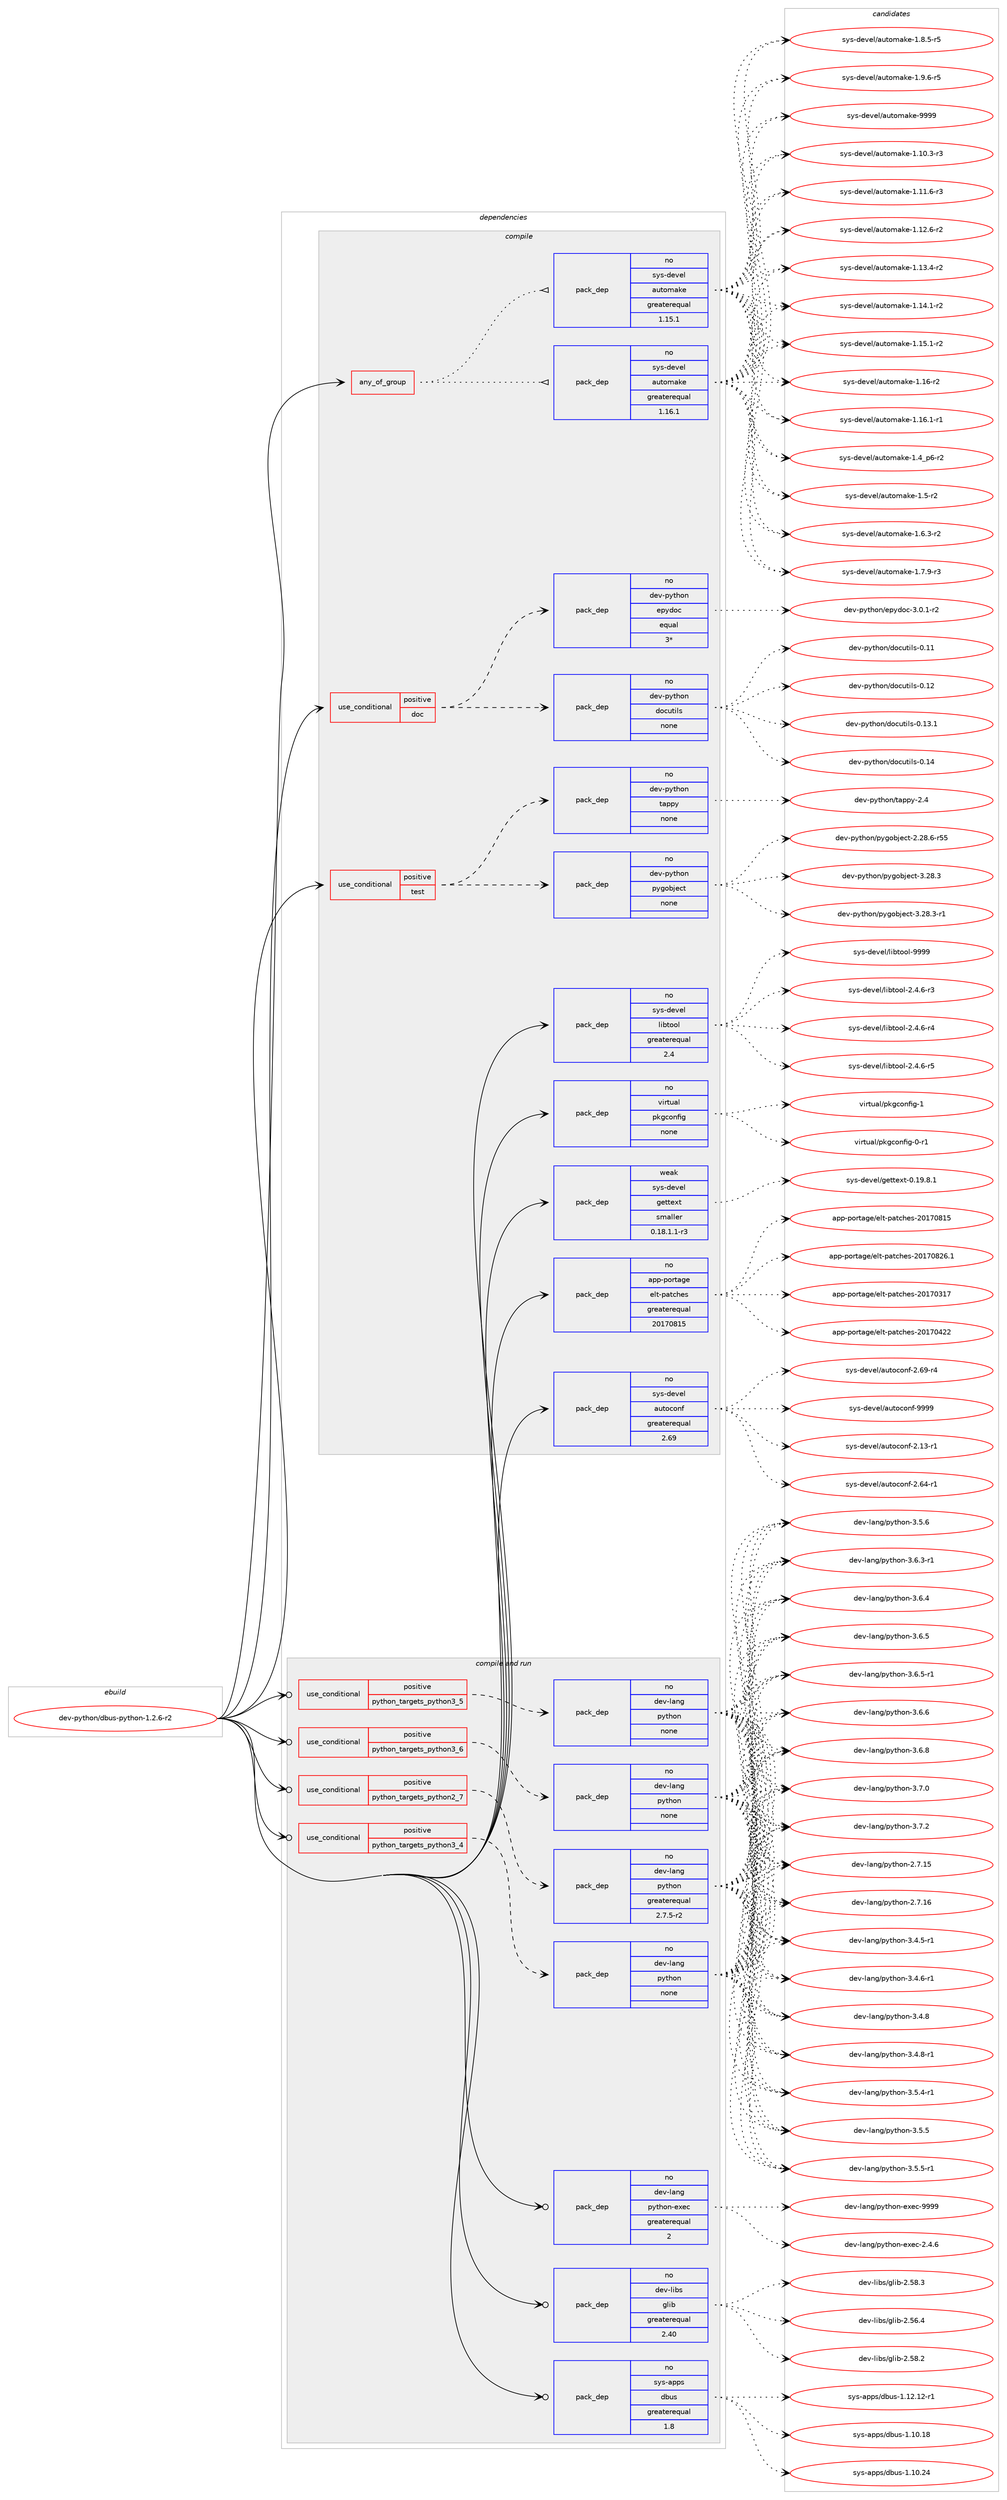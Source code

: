 digraph prolog {

# *************
# Graph options
# *************

newrank=true;
concentrate=true;
compound=true;
graph [rankdir=LR,fontname=Helvetica,fontsize=10,ranksep=1.5];#, ranksep=2.5, nodesep=0.2];
edge  [arrowhead=vee];
node  [fontname=Helvetica,fontsize=10];

# **********
# The ebuild
# **********

subgraph cluster_leftcol {
color=gray;
rank=same;
label=<<i>ebuild</i>>;
id [label="dev-python/dbus-python-1.2.6-r2", color=red, width=4, href="../dev-python/dbus-python-1.2.6-r2.svg"];
}

# ****************
# The dependencies
# ****************

subgraph cluster_midcol {
color=gray;
label=<<i>dependencies</i>>;
subgraph cluster_compile {
fillcolor="#eeeeee";
style=filled;
label=<<i>compile</i>>;
subgraph any22678 {
dependency1405393 [label=<<TABLE BORDER="0" CELLBORDER="1" CELLSPACING="0" CELLPADDING="4"><TR><TD CELLPADDING="10">any_of_group</TD></TR></TABLE>>, shape=none, color=red];subgraph pack1009044 {
dependency1405394 [label=<<TABLE BORDER="0" CELLBORDER="1" CELLSPACING="0" CELLPADDING="4" WIDTH="220"><TR><TD ROWSPAN="6" CELLPADDING="30">pack_dep</TD></TR><TR><TD WIDTH="110">no</TD></TR><TR><TD>sys-devel</TD></TR><TR><TD>automake</TD></TR><TR><TD>greaterequal</TD></TR><TR><TD>1.16.1</TD></TR></TABLE>>, shape=none, color=blue];
}
dependency1405393:e -> dependency1405394:w [weight=20,style="dotted",arrowhead="oinv"];
subgraph pack1009045 {
dependency1405395 [label=<<TABLE BORDER="0" CELLBORDER="1" CELLSPACING="0" CELLPADDING="4" WIDTH="220"><TR><TD ROWSPAN="6" CELLPADDING="30">pack_dep</TD></TR><TR><TD WIDTH="110">no</TD></TR><TR><TD>sys-devel</TD></TR><TR><TD>automake</TD></TR><TR><TD>greaterequal</TD></TR><TR><TD>1.15.1</TD></TR></TABLE>>, shape=none, color=blue];
}
dependency1405393:e -> dependency1405395:w [weight=20,style="dotted",arrowhead="oinv"];
}
id:e -> dependency1405393:w [weight=20,style="solid",arrowhead="vee"];
subgraph cond373101 {
dependency1405396 [label=<<TABLE BORDER="0" CELLBORDER="1" CELLSPACING="0" CELLPADDING="4"><TR><TD ROWSPAN="3" CELLPADDING="10">use_conditional</TD></TR><TR><TD>positive</TD></TR><TR><TD>doc</TD></TR></TABLE>>, shape=none, color=red];
subgraph pack1009046 {
dependency1405397 [label=<<TABLE BORDER="0" CELLBORDER="1" CELLSPACING="0" CELLPADDING="4" WIDTH="220"><TR><TD ROWSPAN="6" CELLPADDING="30">pack_dep</TD></TR><TR><TD WIDTH="110">no</TD></TR><TR><TD>dev-python</TD></TR><TR><TD>docutils</TD></TR><TR><TD>none</TD></TR><TR><TD></TD></TR></TABLE>>, shape=none, color=blue];
}
dependency1405396:e -> dependency1405397:w [weight=20,style="dashed",arrowhead="vee"];
subgraph pack1009047 {
dependency1405398 [label=<<TABLE BORDER="0" CELLBORDER="1" CELLSPACING="0" CELLPADDING="4" WIDTH="220"><TR><TD ROWSPAN="6" CELLPADDING="30">pack_dep</TD></TR><TR><TD WIDTH="110">no</TD></TR><TR><TD>dev-python</TD></TR><TR><TD>epydoc</TD></TR><TR><TD>equal</TD></TR><TR><TD>3*</TD></TR></TABLE>>, shape=none, color=blue];
}
dependency1405396:e -> dependency1405398:w [weight=20,style="dashed",arrowhead="vee"];
}
id:e -> dependency1405396:w [weight=20,style="solid",arrowhead="vee"];
subgraph cond373102 {
dependency1405399 [label=<<TABLE BORDER="0" CELLBORDER="1" CELLSPACING="0" CELLPADDING="4"><TR><TD ROWSPAN="3" CELLPADDING="10">use_conditional</TD></TR><TR><TD>positive</TD></TR><TR><TD>test</TD></TR></TABLE>>, shape=none, color=red];
subgraph pack1009048 {
dependency1405400 [label=<<TABLE BORDER="0" CELLBORDER="1" CELLSPACING="0" CELLPADDING="4" WIDTH="220"><TR><TD ROWSPAN="6" CELLPADDING="30">pack_dep</TD></TR><TR><TD WIDTH="110">no</TD></TR><TR><TD>dev-python</TD></TR><TR><TD>pygobject</TD></TR><TR><TD>none</TD></TR><TR><TD></TD></TR></TABLE>>, shape=none, color=blue];
}
dependency1405399:e -> dependency1405400:w [weight=20,style="dashed",arrowhead="vee"];
subgraph pack1009049 {
dependency1405401 [label=<<TABLE BORDER="0" CELLBORDER="1" CELLSPACING="0" CELLPADDING="4" WIDTH="220"><TR><TD ROWSPAN="6" CELLPADDING="30">pack_dep</TD></TR><TR><TD WIDTH="110">no</TD></TR><TR><TD>dev-python</TD></TR><TR><TD>tappy</TD></TR><TR><TD>none</TD></TR><TR><TD></TD></TR></TABLE>>, shape=none, color=blue];
}
dependency1405399:e -> dependency1405401:w [weight=20,style="dashed",arrowhead="vee"];
}
id:e -> dependency1405399:w [weight=20,style="solid",arrowhead="vee"];
subgraph pack1009050 {
dependency1405402 [label=<<TABLE BORDER="0" CELLBORDER="1" CELLSPACING="0" CELLPADDING="4" WIDTH="220"><TR><TD ROWSPAN="6" CELLPADDING="30">pack_dep</TD></TR><TR><TD WIDTH="110">no</TD></TR><TR><TD>app-portage</TD></TR><TR><TD>elt-patches</TD></TR><TR><TD>greaterequal</TD></TR><TR><TD>20170815</TD></TR></TABLE>>, shape=none, color=blue];
}
id:e -> dependency1405402:w [weight=20,style="solid",arrowhead="vee"];
subgraph pack1009051 {
dependency1405403 [label=<<TABLE BORDER="0" CELLBORDER="1" CELLSPACING="0" CELLPADDING="4" WIDTH="220"><TR><TD ROWSPAN="6" CELLPADDING="30">pack_dep</TD></TR><TR><TD WIDTH="110">no</TD></TR><TR><TD>sys-devel</TD></TR><TR><TD>autoconf</TD></TR><TR><TD>greaterequal</TD></TR><TR><TD>2.69</TD></TR></TABLE>>, shape=none, color=blue];
}
id:e -> dependency1405403:w [weight=20,style="solid",arrowhead="vee"];
subgraph pack1009052 {
dependency1405404 [label=<<TABLE BORDER="0" CELLBORDER="1" CELLSPACING="0" CELLPADDING="4" WIDTH="220"><TR><TD ROWSPAN="6" CELLPADDING="30">pack_dep</TD></TR><TR><TD WIDTH="110">no</TD></TR><TR><TD>sys-devel</TD></TR><TR><TD>libtool</TD></TR><TR><TD>greaterequal</TD></TR><TR><TD>2.4</TD></TR></TABLE>>, shape=none, color=blue];
}
id:e -> dependency1405404:w [weight=20,style="solid",arrowhead="vee"];
subgraph pack1009053 {
dependency1405405 [label=<<TABLE BORDER="0" CELLBORDER="1" CELLSPACING="0" CELLPADDING="4" WIDTH="220"><TR><TD ROWSPAN="6" CELLPADDING="30">pack_dep</TD></TR><TR><TD WIDTH="110">no</TD></TR><TR><TD>virtual</TD></TR><TR><TD>pkgconfig</TD></TR><TR><TD>none</TD></TR><TR><TD></TD></TR></TABLE>>, shape=none, color=blue];
}
id:e -> dependency1405405:w [weight=20,style="solid",arrowhead="vee"];
subgraph pack1009054 {
dependency1405406 [label=<<TABLE BORDER="0" CELLBORDER="1" CELLSPACING="0" CELLPADDING="4" WIDTH="220"><TR><TD ROWSPAN="6" CELLPADDING="30">pack_dep</TD></TR><TR><TD WIDTH="110">weak</TD></TR><TR><TD>sys-devel</TD></TR><TR><TD>gettext</TD></TR><TR><TD>smaller</TD></TR><TR><TD>0.18.1.1-r3</TD></TR></TABLE>>, shape=none, color=blue];
}
id:e -> dependency1405406:w [weight=20,style="solid",arrowhead="vee"];
}
subgraph cluster_compileandrun {
fillcolor="#eeeeee";
style=filled;
label=<<i>compile and run</i>>;
subgraph cond373103 {
dependency1405407 [label=<<TABLE BORDER="0" CELLBORDER="1" CELLSPACING="0" CELLPADDING="4"><TR><TD ROWSPAN="3" CELLPADDING="10">use_conditional</TD></TR><TR><TD>positive</TD></TR><TR><TD>python_targets_python2_7</TD></TR></TABLE>>, shape=none, color=red];
subgraph pack1009055 {
dependency1405408 [label=<<TABLE BORDER="0" CELLBORDER="1" CELLSPACING="0" CELLPADDING="4" WIDTH="220"><TR><TD ROWSPAN="6" CELLPADDING="30">pack_dep</TD></TR><TR><TD WIDTH="110">no</TD></TR><TR><TD>dev-lang</TD></TR><TR><TD>python</TD></TR><TR><TD>greaterequal</TD></TR><TR><TD>2.7.5-r2</TD></TR></TABLE>>, shape=none, color=blue];
}
dependency1405407:e -> dependency1405408:w [weight=20,style="dashed",arrowhead="vee"];
}
id:e -> dependency1405407:w [weight=20,style="solid",arrowhead="odotvee"];
subgraph cond373104 {
dependency1405409 [label=<<TABLE BORDER="0" CELLBORDER="1" CELLSPACING="0" CELLPADDING="4"><TR><TD ROWSPAN="3" CELLPADDING="10">use_conditional</TD></TR><TR><TD>positive</TD></TR><TR><TD>python_targets_python3_4</TD></TR></TABLE>>, shape=none, color=red];
subgraph pack1009056 {
dependency1405410 [label=<<TABLE BORDER="0" CELLBORDER="1" CELLSPACING="0" CELLPADDING="4" WIDTH="220"><TR><TD ROWSPAN="6" CELLPADDING="30">pack_dep</TD></TR><TR><TD WIDTH="110">no</TD></TR><TR><TD>dev-lang</TD></TR><TR><TD>python</TD></TR><TR><TD>none</TD></TR><TR><TD></TD></TR></TABLE>>, shape=none, color=blue];
}
dependency1405409:e -> dependency1405410:w [weight=20,style="dashed",arrowhead="vee"];
}
id:e -> dependency1405409:w [weight=20,style="solid",arrowhead="odotvee"];
subgraph cond373105 {
dependency1405411 [label=<<TABLE BORDER="0" CELLBORDER="1" CELLSPACING="0" CELLPADDING="4"><TR><TD ROWSPAN="3" CELLPADDING="10">use_conditional</TD></TR><TR><TD>positive</TD></TR><TR><TD>python_targets_python3_5</TD></TR></TABLE>>, shape=none, color=red];
subgraph pack1009057 {
dependency1405412 [label=<<TABLE BORDER="0" CELLBORDER="1" CELLSPACING="0" CELLPADDING="4" WIDTH="220"><TR><TD ROWSPAN="6" CELLPADDING="30">pack_dep</TD></TR><TR><TD WIDTH="110">no</TD></TR><TR><TD>dev-lang</TD></TR><TR><TD>python</TD></TR><TR><TD>none</TD></TR><TR><TD></TD></TR></TABLE>>, shape=none, color=blue];
}
dependency1405411:e -> dependency1405412:w [weight=20,style="dashed",arrowhead="vee"];
}
id:e -> dependency1405411:w [weight=20,style="solid",arrowhead="odotvee"];
subgraph cond373106 {
dependency1405413 [label=<<TABLE BORDER="0" CELLBORDER="1" CELLSPACING="0" CELLPADDING="4"><TR><TD ROWSPAN="3" CELLPADDING="10">use_conditional</TD></TR><TR><TD>positive</TD></TR><TR><TD>python_targets_python3_6</TD></TR></TABLE>>, shape=none, color=red];
subgraph pack1009058 {
dependency1405414 [label=<<TABLE BORDER="0" CELLBORDER="1" CELLSPACING="0" CELLPADDING="4" WIDTH="220"><TR><TD ROWSPAN="6" CELLPADDING="30">pack_dep</TD></TR><TR><TD WIDTH="110">no</TD></TR><TR><TD>dev-lang</TD></TR><TR><TD>python</TD></TR><TR><TD>none</TD></TR><TR><TD></TD></TR></TABLE>>, shape=none, color=blue];
}
dependency1405413:e -> dependency1405414:w [weight=20,style="dashed",arrowhead="vee"];
}
id:e -> dependency1405413:w [weight=20,style="solid",arrowhead="odotvee"];
subgraph pack1009059 {
dependency1405415 [label=<<TABLE BORDER="0" CELLBORDER="1" CELLSPACING="0" CELLPADDING="4" WIDTH="220"><TR><TD ROWSPAN="6" CELLPADDING="30">pack_dep</TD></TR><TR><TD WIDTH="110">no</TD></TR><TR><TD>dev-lang</TD></TR><TR><TD>python-exec</TD></TR><TR><TD>greaterequal</TD></TR><TR><TD>2</TD></TR></TABLE>>, shape=none, color=blue];
}
id:e -> dependency1405415:w [weight=20,style="solid",arrowhead="odotvee"];
subgraph pack1009060 {
dependency1405416 [label=<<TABLE BORDER="0" CELLBORDER="1" CELLSPACING="0" CELLPADDING="4" WIDTH="220"><TR><TD ROWSPAN="6" CELLPADDING="30">pack_dep</TD></TR><TR><TD WIDTH="110">no</TD></TR><TR><TD>dev-libs</TD></TR><TR><TD>glib</TD></TR><TR><TD>greaterequal</TD></TR><TR><TD>2.40</TD></TR></TABLE>>, shape=none, color=blue];
}
id:e -> dependency1405416:w [weight=20,style="solid",arrowhead="odotvee"];
subgraph pack1009061 {
dependency1405417 [label=<<TABLE BORDER="0" CELLBORDER="1" CELLSPACING="0" CELLPADDING="4" WIDTH="220"><TR><TD ROWSPAN="6" CELLPADDING="30">pack_dep</TD></TR><TR><TD WIDTH="110">no</TD></TR><TR><TD>sys-apps</TD></TR><TR><TD>dbus</TD></TR><TR><TD>greaterequal</TD></TR><TR><TD>1.8</TD></TR></TABLE>>, shape=none, color=blue];
}
id:e -> dependency1405417:w [weight=20,style="solid",arrowhead="odotvee"];
}
subgraph cluster_run {
fillcolor="#eeeeee";
style=filled;
label=<<i>run</i>>;
}
}

# **************
# The candidates
# **************

subgraph cluster_choices {
rank=same;
color=gray;
label=<<i>candidates</i>>;

subgraph choice1009044 {
color=black;
nodesep=1;
choice11512111545100101118101108479711711611110997107101454946494846514511451 [label="sys-devel/automake-1.10.3-r3", color=red, width=4,href="../sys-devel/automake-1.10.3-r3.svg"];
choice11512111545100101118101108479711711611110997107101454946494946544511451 [label="sys-devel/automake-1.11.6-r3", color=red, width=4,href="../sys-devel/automake-1.11.6-r3.svg"];
choice11512111545100101118101108479711711611110997107101454946495046544511450 [label="sys-devel/automake-1.12.6-r2", color=red, width=4,href="../sys-devel/automake-1.12.6-r2.svg"];
choice11512111545100101118101108479711711611110997107101454946495146524511450 [label="sys-devel/automake-1.13.4-r2", color=red, width=4,href="../sys-devel/automake-1.13.4-r2.svg"];
choice11512111545100101118101108479711711611110997107101454946495246494511450 [label="sys-devel/automake-1.14.1-r2", color=red, width=4,href="../sys-devel/automake-1.14.1-r2.svg"];
choice11512111545100101118101108479711711611110997107101454946495346494511450 [label="sys-devel/automake-1.15.1-r2", color=red, width=4,href="../sys-devel/automake-1.15.1-r2.svg"];
choice1151211154510010111810110847971171161111099710710145494649544511450 [label="sys-devel/automake-1.16-r2", color=red, width=4,href="../sys-devel/automake-1.16-r2.svg"];
choice11512111545100101118101108479711711611110997107101454946495446494511449 [label="sys-devel/automake-1.16.1-r1", color=red, width=4,href="../sys-devel/automake-1.16.1-r1.svg"];
choice115121115451001011181011084797117116111109971071014549465295112544511450 [label="sys-devel/automake-1.4_p6-r2", color=red, width=4,href="../sys-devel/automake-1.4_p6-r2.svg"];
choice11512111545100101118101108479711711611110997107101454946534511450 [label="sys-devel/automake-1.5-r2", color=red, width=4,href="../sys-devel/automake-1.5-r2.svg"];
choice115121115451001011181011084797117116111109971071014549465446514511450 [label="sys-devel/automake-1.6.3-r2", color=red, width=4,href="../sys-devel/automake-1.6.3-r2.svg"];
choice115121115451001011181011084797117116111109971071014549465546574511451 [label="sys-devel/automake-1.7.9-r3", color=red, width=4,href="../sys-devel/automake-1.7.9-r3.svg"];
choice115121115451001011181011084797117116111109971071014549465646534511453 [label="sys-devel/automake-1.8.5-r5", color=red, width=4,href="../sys-devel/automake-1.8.5-r5.svg"];
choice115121115451001011181011084797117116111109971071014549465746544511453 [label="sys-devel/automake-1.9.6-r5", color=red, width=4,href="../sys-devel/automake-1.9.6-r5.svg"];
choice115121115451001011181011084797117116111109971071014557575757 [label="sys-devel/automake-9999", color=red, width=4,href="../sys-devel/automake-9999.svg"];
dependency1405394:e -> choice11512111545100101118101108479711711611110997107101454946494846514511451:w [style=dotted,weight="100"];
dependency1405394:e -> choice11512111545100101118101108479711711611110997107101454946494946544511451:w [style=dotted,weight="100"];
dependency1405394:e -> choice11512111545100101118101108479711711611110997107101454946495046544511450:w [style=dotted,weight="100"];
dependency1405394:e -> choice11512111545100101118101108479711711611110997107101454946495146524511450:w [style=dotted,weight="100"];
dependency1405394:e -> choice11512111545100101118101108479711711611110997107101454946495246494511450:w [style=dotted,weight="100"];
dependency1405394:e -> choice11512111545100101118101108479711711611110997107101454946495346494511450:w [style=dotted,weight="100"];
dependency1405394:e -> choice1151211154510010111810110847971171161111099710710145494649544511450:w [style=dotted,weight="100"];
dependency1405394:e -> choice11512111545100101118101108479711711611110997107101454946495446494511449:w [style=dotted,weight="100"];
dependency1405394:e -> choice115121115451001011181011084797117116111109971071014549465295112544511450:w [style=dotted,weight="100"];
dependency1405394:e -> choice11512111545100101118101108479711711611110997107101454946534511450:w [style=dotted,weight="100"];
dependency1405394:e -> choice115121115451001011181011084797117116111109971071014549465446514511450:w [style=dotted,weight="100"];
dependency1405394:e -> choice115121115451001011181011084797117116111109971071014549465546574511451:w [style=dotted,weight="100"];
dependency1405394:e -> choice115121115451001011181011084797117116111109971071014549465646534511453:w [style=dotted,weight="100"];
dependency1405394:e -> choice115121115451001011181011084797117116111109971071014549465746544511453:w [style=dotted,weight="100"];
dependency1405394:e -> choice115121115451001011181011084797117116111109971071014557575757:w [style=dotted,weight="100"];
}
subgraph choice1009045 {
color=black;
nodesep=1;
choice11512111545100101118101108479711711611110997107101454946494846514511451 [label="sys-devel/automake-1.10.3-r3", color=red, width=4,href="../sys-devel/automake-1.10.3-r3.svg"];
choice11512111545100101118101108479711711611110997107101454946494946544511451 [label="sys-devel/automake-1.11.6-r3", color=red, width=4,href="../sys-devel/automake-1.11.6-r3.svg"];
choice11512111545100101118101108479711711611110997107101454946495046544511450 [label="sys-devel/automake-1.12.6-r2", color=red, width=4,href="../sys-devel/automake-1.12.6-r2.svg"];
choice11512111545100101118101108479711711611110997107101454946495146524511450 [label="sys-devel/automake-1.13.4-r2", color=red, width=4,href="../sys-devel/automake-1.13.4-r2.svg"];
choice11512111545100101118101108479711711611110997107101454946495246494511450 [label="sys-devel/automake-1.14.1-r2", color=red, width=4,href="../sys-devel/automake-1.14.1-r2.svg"];
choice11512111545100101118101108479711711611110997107101454946495346494511450 [label="sys-devel/automake-1.15.1-r2", color=red, width=4,href="../sys-devel/automake-1.15.1-r2.svg"];
choice1151211154510010111810110847971171161111099710710145494649544511450 [label="sys-devel/automake-1.16-r2", color=red, width=4,href="../sys-devel/automake-1.16-r2.svg"];
choice11512111545100101118101108479711711611110997107101454946495446494511449 [label="sys-devel/automake-1.16.1-r1", color=red, width=4,href="../sys-devel/automake-1.16.1-r1.svg"];
choice115121115451001011181011084797117116111109971071014549465295112544511450 [label="sys-devel/automake-1.4_p6-r2", color=red, width=4,href="../sys-devel/automake-1.4_p6-r2.svg"];
choice11512111545100101118101108479711711611110997107101454946534511450 [label="sys-devel/automake-1.5-r2", color=red, width=4,href="../sys-devel/automake-1.5-r2.svg"];
choice115121115451001011181011084797117116111109971071014549465446514511450 [label="sys-devel/automake-1.6.3-r2", color=red, width=4,href="../sys-devel/automake-1.6.3-r2.svg"];
choice115121115451001011181011084797117116111109971071014549465546574511451 [label="sys-devel/automake-1.7.9-r3", color=red, width=4,href="../sys-devel/automake-1.7.9-r3.svg"];
choice115121115451001011181011084797117116111109971071014549465646534511453 [label="sys-devel/automake-1.8.5-r5", color=red, width=4,href="../sys-devel/automake-1.8.5-r5.svg"];
choice115121115451001011181011084797117116111109971071014549465746544511453 [label="sys-devel/automake-1.9.6-r5", color=red, width=4,href="../sys-devel/automake-1.9.6-r5.svg"];
choice115121115451001011181011084797117116111109971071014557575757 [label="sys-devel/automake-9999", color=red, width=4,href="../sys-devel/automake-9999.svg"];
dependency1405395:e -> choice11512111545100101118101108479711711611110997107101454946494846514511451:w [style=dotted,weight="100"];
dependency1405395:e -> choice11512111545100101118101108479711711611110997107101454946494946544511451:w [style=dotted,weight="100"];
dependency1405395:e -> choice11512111545100101118101108479711711611110997107101454946495046544511450:w [style=dotted,weight="100"];
dependency1405395:e -> choice11512111545100101118101108479711711611110997107101454946495146524511450:w [style=dotted,weight="100"];
dependency1405395:e -> choice11512111545100101118101108479711711611110997107101454946495246494511450:w [style=dotted,weight="100"];
dependency1405395:e -> choice11512111545100101118101108479711711611110997107101454946495346494511450:w [style=dotted,weight="100"];
dependency1405395:e -> choice1151211154510010111810110847971171161111099710710145494649544511450:w [style=dotted,weight="100"];
dependency1405395:e -> choice11512111545100101118101108479711711611110997107101454946495446494511449:w [style=dotted,weight="100"];
dependency1405395:e -> choice115121115451001011181011084797117116111109971071014549465295112544511450:w [style=dotted,weight="100"];
dependency1405395:e -> choice11512111545100101118101108479711711611110997107101454946534511450:w [style=dotted,weight="100"];
dependency1405395:e -> choice115121115451001011181011084797117116111109971071014549465446514511450:w [style=dotted,weight="100"];
dependency1405395:e -> choice115121115451001011181011084797117116111109971071014549465546574511451:w [style=dotted,weight="100"];
dependency1405395:e -> choice115121115451001011181011084797117116111109971071014549465646534511453:w [style=dotted,weight="100"];
dependency1405395:e -> choice115121115451001011181011084797117116111109971071014549465746544511453:w [style=dotted,weight="100"];
dependency1405395:e -> choice115121115451001011181011084797117116111109971071014557575757:w [style=dotted,weight="100"];
}
subgraph choice1009046 {
color=black;
nodesep=1;
choice1001011184511212111610411111047100111991171161051081154548464949 [label="dev-python/docutils-0.11", color=red, width=4,href="../dev-python/docutils-0.11.svg"];
choice1001011184511212111610411111047100111991171161051081154548464950 [label="dev-python/docutils-0.12", color=red, width=4,href="../dev-python/docutils-0.12.svg"];
choice10010111845112121116104111110471001119911711610510811545484649514649 [label="dev-python/docutils-0.13.1", color=red, width=4,href="../dev-python/docutils-0.13.1.svg"];
choice1001011184511212111610411111047100111991171161051081154548464952 [label="dev-python/docutils-0.14", color=red, width=4,href="../dev-python/docutils-0.14.svg"];
dependency1405397:e -> choice1001011184511212111610411111047100111991171161051081154548464949:w [style=dotted,weight="100"];
dependency1405397:e -> choice1001011184511212111610411111047100111991171161051081154548464950:w [style=dotted,weight="100"];
dependency1405397:e -> choice10010111845112121116104111110471001119911711610510811545484649514649:w [style=dotted,weight="100"];
dependency1405397:e -> choice1001011184511212111610411111047100111991171161051081154548464952:w [style=dotted,weight="100"];
}
subgraph choice1009047 {
color=black;
nodesep=1;
choice1001011184511212111610411111047101112121100111994551464846494511450 [label="dev-python/epydoc-3.0.1-r2", color=red, width=4,href="../dev-python/epydoc-3.0.1-r2.svg"];
dependency1405398:e -> choice1001011184511212111610411111047101112121100111994551464846494511450:w [style=dotted,weight="100"];
}
subgraph choice1009048 {
color=black;
nodesep=1;
choice1001011184511212111610411111047112121103111981061019911645504650564654451145353 [label="dev-python/pygobject-2.28.6-r55", color=red, width=4,href="../dev-python/pygobject-2.28.6-r55.svg"];
choice1001011184511212111610411111047112121103111981061019911645514650564651 [label="dev-python/pygobject-3.28.3", color=red, width=4,href="../dev-python/pygobject-3.28.3.svg"];
choice10010111845112121116104111110471121211031119810610199116455146505646514511449 [label="dev-python/pygobject-3.28.3-r1", color=red, width=4,href="../dev-python/pygobject-3.28.3-r1.svg"];
dependency1405400:e -> choice1001011184511212111610411111047112121103111981061019911645504650564654451145353:w [style=dotted,weight="100"];
dependency1405400:e -> choice1001011184511212111610411111047112121103111981061019911645514650564651:w [style=dotted,weight="100"];
dependency1405400:e -> choice10010111845112121116104111110471121211031119810610199116455146505646514511449:w [style=dotted,weight="100"];
}
subgraph choice1009049 {
color=black;
nodesep=1;
choice10010111845112121116104111110471169711211212145504652 [label="dev-python/tappy-2.4", color=red, width=4,href="../dev-python/tappy-2.4.svg"];
dependency1405401:e -> choice10010111845112121116104111110471169711211212145504652:w [style=dotted,weight="100"];
}
subgraph choice1009050 {
color=black;
nodesep=1;
choice97112112451121111141169710310147101108116451129711699104101115455048495548514955 [label="app-portage/elt-patches-20170317", color=red, width=4,href="../app-portage/elt-patches-20170317.svg"];
choice97112112451121111141169710310147101108116451129711699104101115455048495548525050 [label="app-portage/elt-patches-20170422", color=red, width=4,href="../app-portage/elt-patches-20170422.svg"];
choice97112112451121111141169710310147101108116451129711699104101115455048495548564953 [label="app-portage/elt-patches-20170815", color=red, width=4,href="../app-portage/elt-patches-20170815.svg"];
choice971121124511211111411697103101471011081164511297116991041011154550484955485650544649 [label="app-portage/elt-patches-20170826.1", color=red, width=4,href="../app-portage/elt-patches-20170826.1.svg"];
dependency1405402:e -> choice97112112451121111141169710310147101108116451129711699104101115455048495548514955:w [style=dotted,weight="100"];
dependency1405402:e -> choice97112112451121111141169710310147101108116451129711699104101115455048495548525050:w [style=dotted,weight="100"];
dependency1405402:e -> choice97112112451121111141169710310147101108116451129711699104101115455048495548564953:w [style=dotted,weight="100"];
dependency1405402:e -> choice971121124511211111411697103101471011081164511297116991041011154550484955485650544649:w [style=dotted,weight="100"];
}
subgraph choice1009051 {
color=black;
nodesep=1;
choice1151211154510010111810110847971171161119911111010245504649514511449 [label="sys-devel/autoconf-2.13-r1", color=red, width=4,href="../sys-devel/autoconf-2.13-r1.svg"];
choice1151211154510010111810110847971171161119911111010245504654524511449 [label="sys-devel/autoconf-2.64-r1", color=red, width=4,href="../sys-devel/autoconf-2.64-r1.svg"];
choice1151211154510010111810110847971171161119911111010245504654574511452 [label="sys-devel/autoconf-2.69-r4", color=red, width=4,href="../sys-devel/autoconf-2.69-r4.svg"];
choice115121115451001011181011084797117116111991111101024557575757 [label="sys-devel/autoconf-9999", color=red, width=4,href="../sys-devel/autoconf-9999.svg"];
dependency1405403:e -> choice1151211154510010111810110847971171161119911111010245504649514511449:w [style=dotted,weight="100"];
dependency1405403:e -> choice1151211154510010111810110847971171161119911111010245504654524511449:w [style=dotted,weight="100"];
dependency1405403:e -> choice1151211154510010111810110847971171161119911111010245504654574511452:w [style=dotted,weight="100"];
dependency1405403:e -> choice115121115451001011181011084797117116111991111101024557575757:w [style=dotted,weight="100"];
}
subgraph choice1009052 {
color=black;
nodesep=1;
choice1151211154510010111810110847108105981161111111084550465246544511451 [label="sys-devel/libtool-2.4.6-r3", color=red, width=4,href="../sys-devel/libtool-2.4.6-r3.svg"];
choice1151211154510010111810110847108105981161111111084550465246544511452 [label="sys-devel/libtool-2.4.6-r4", color=red, width=4,href="../sys-devel/libtool-2.4.6-r4.svg"];
choice1151211154510010111810110847108105981161111111084550465246544511453 [label="sys-devel/libtool-2.4.6-r5", color=red, width=4,href="../sys-devel/libtool-2.4.6-r5.svg"];
choice1151211154510010111810110847108105981161111111084557575757 [label="sys-devel/libtool-9999", color=red, width=4,href="../sys-devel/libtool-9999.svg"];
dependency1405404:e -> choice1151211154510010111810110847108105981161111111084550465246544511451:w [style=dotted,weight="100"];
dependency1405404:e -> choice1151211154510010111810110847108105981161111111084550465246544511452:w [style=dotted,weight="100"];
dependency1405404:e -> choice1151211154510010111810110847108105981161111111084550465246544511453:w [style=dotted,weight="100"];
dependency1405404:e -> choice1151211154510010111810110847108105981161111111084557575757:w [style=dotted,weight="100"];
}
subgraph choice1009053 {
color=black;
nodesep=1;
choice11810511411611797108471121071039911111010210510345484511449 [label="virtual/pkgconfig-0-r1", color=red, width=4,href="../virtual/pkgconfig-0-r1.svg"];
choice1181051141161179710847112107103991111101021051034549 [label="virtual/pkgconfig-1", color=red, width=4,href="../virtual/pkgconfig-1.svg"];
dependency1405405:e -> choice11810511411611797108471121071039911111010210510345484511449:w [style=dotted,weight="100"];
dependency1405405:e -> choice1181051141161179710847112107103991111101021051034549:w [style=dotted,weight="100"];
}
subgraph choice1009054 {
color=black;
nodesep=1;
choice1151211154510010111810110847103101116116101120116454846495746564649 [label="sys-devel/gettext-0.19.8.1", color=red, width=4,href="../sys-devel/gettext-0.19.8.1.svg"];
dependency1405406:e -> choice1151211154510010111810110847103101116116101120116454846495746564649:w [style=dotted,weight="100"];
}
subgraph choice1009055 {
color=black;
nodesep=1;
choice10010111845108971101034711212111610411111045504655464953 [label="dev-lang/python-2.7.15", color=red, width=4,href="../dev-lang/python-2.7.15.svg"];
choice10010111845108971101034711212111610411111045504655464954 [label="dev-lang/python-2.7.16", color=red, width=4,href="../dev-lang/python-2.7.16.svg"];
choice1001011184510897110103471121211161041111104551465246534511449 [label="dev-lang/python-3.4.5-r1", color=red, width=4,href="../dev-lang/python-3.4.5-r1.svg"];
choice1001011184510897110103471121211161041111104551465246544511449 [label="dev-lang/python-3.4.6-r1", color=red, width=4,href="../dev-lang/python-3.4.6-r1.svg"];
choice100101118451089711010347112121116104111110455146524656 [label="dev-lang/python-3.4.8", color=red, width=4,href="../dev-lang/python-3.4.8.svg"];
choice1001011184510897110103471121211161041111104551465246564511449 [label="dev-lang/python-3.4.8-r1", color=red, width=4,href="../dev-lang/python-3.4.8-r1.svg"];
choice1001011184510897110103471121211161041111104551465346524511449 [label="dev-lang/python-3.5.4-r1", color=red, width=4,href="../dev-lang/python-3.5.4-r1.svg"];
choice100101118451089711010347112121116104111110455146534653 [label="dev-lang/python-3.5.5", color=red, width=4,href="../dev-lang/python-3.5.5.svg"];
choice1001011184510897110103471121211161041111104551465346534511449 [label="dev-lang/python-3.5.5-r1", color=red, width=4,href="../dev-lang/python-3.5.5-r1.svg"];
choice100101118451089711010347112121116104111110455146534654 [label="dev-lang/python-3.5.6", color=red, width=4,href="../dev-lang/python-3.5.6.svg"];
choice1001011184510897110103471121211161041111104551465446514511449 [label="dev-lang/python-3.6.3-r1", color=red, width=4,href="../dev-lang/python-3.6.3-r1.svg"];
choice100101118451089711010347112121116104111110455146544652 [label="dev-lang/python-3.6.4", color=red, width=4,href="../dev-lang/python-3.6.4.svg"];
choice100101118451089711010347112121116104111110455146544653 [label="dev-lang/python-3.6.5", color=red, width=4,href="../dev-lang/python-3.6.5.svg"];
choice1001011184510897110103471121211161041111104551465446534511449 [label="dev-lang/python-3.6.5-r1", color=red, width=4,href="../dev-lang/python-3.6.5-r1.svg"];
choice100101118451089711010347112121116104111110455146544654 [label="dev-lang/python-3.6.6", color=red, width=4,href="../dev-lang/python-3.6.6.svg"];
choice100101118451089711010347112121116104111110455146544656 [label="dev-lang/python-3.6.8", color=red, width=4,href="../dev-lang/python-3.6.8.svg"];
choice100101118451089711010347112121116104111110455146554648 [label="dev-lang/python-3.7.0", color=red, width=4,href="../dev-lang/python-3.7.0.svg"];
choice100101118451089711010347112121116104111110455146554650 [label="dev-lang/python-3.7.2", color=red, width=4,href="../dev-lang/python-3.7.2.svg"];
dependency1405408:e -> choice10010111845108971101034711212111610411111045504655464953:w [style=dotted,weight="100"];
dependency1405408:e -> choice10010111845108971101034711212111610411111045504655464954:w [style=dotted,weight="100"];
dependency1405408:e -> choice1001011184510897110103471121211161041111104551465246534511449:w [style=dotted,weight="100"];
dependency1405408:e -> choice1001011184510897110103471121211161041111104551465246544511449:w [style=dotted,weight="100"];
dependency1405408:e -> choice100101118451089711010347112121116104111110455146524656:w [style=dotted,weight="100"];
dependency1405408:e -> choice1001011184510897110103471121211161041111104551465246564511449:w [style=dotted,weight="100"];
dependency1405408:e -> choice1001011184510897110103471121211161041111104551465346524511449:w [style=dotted,weight="100"];
dependency1405408:e -> choice100101118451089711010347112121116104111110455146534653:w [style=dotted,weight="100"];
dependency1405408:e -> choice1001011184510897110103471121211161041111104551465346534511449:w [style=dotted,weight="100"];
dependency1405408:e -> choice100101118451089711010347112121116104111110455146534654:w [style=dotted,weight="100"];
dependency1405408:e -> choice1001011184510897110103471121211161041111104551465446514511449:w [style=dotted,weight="100"];
dependency1405408:e -> choice100101118451089711010347112121116104111110455146544652:w [style=dotted,weight="100"];
dependency1405408:e -> choice100101118451089711010347112121116104111110455146544653:w [style=dotted,weight="100"];
dependency1405408:e -> choice1001011184510897110103471121211161041111104551465446534511449:w [style=dotted,weight="100"];
dependency1405408:e -> choice100101118451089711010347112121116104111110455146544654:w [style=dotted,weight="100"];
dependency1405408:e -> choice100101118451089711010347112121116104111110455146544656:w [style=dotted,weight="100"];
dependency1405408:e -> choice100101118451089711010347112121116104111110455146554648:w [style=dotted,weight="100"];
dependency1405408:e -> choice100101118451089711010347112121116104111110455146554650:w [style=dotted,weight="100"];
}
subgraph choice1009056 {
color=black;
nodesep=1;
choice10010111845108971101034711212111610411111045504655464953 [label="dev-lang/python-2.7.15", color=red, width=4,href="../dev-lang/python-2.7.15.svg"];
choice10010111845108971101034711212111610411111045504655464954 [label="dev-lang/python-2.7.16", color=red, width=4,href="../dev-lang/python-2.7.16.svg"];
choice1001011184510897110103471121211161041111104551465246534511449 [label="dev-lang/python-3.4.5-r1", color=red, width=4,href="../dev-lang/python-3.4.5-r1.svg"];
choice1001011184510897110103471121211161041111104551465246544511449 [label="dev-lang/python-3.4.6-r1", color=red, width=4,href="../dev-lang/python-3.4.6-r1.svg"];
choice100101118451089711010347112121116104111110455146524656 [label="dev-lang/python-3.4.8", color=red, width=4,href="../dev-lang/python-3.4.8.svg"];
choice1001011184510897110103471121211161041111104551465246564511449 [label="dev-lang/python-3.4.8-r1", color=red, width=4,href="../dev-lang/python-3.4.8-r1.svg"];
choice1001011184510897110103471121211161041111104551465346524511449 [label="dev-lang/python-3.5.4-r1", color=red, width=4,href="../dev-lang/python-3.5.4-r1.svg"];
choice100101118451089711010347112121116104111110455146534653 [label="dev-lang/python-3.5.5", color=red, width=4,href="../dev-lang/python-3.5.5.svg"];
choice1001011184510897110103471121211161041111104551465346534511449 [label="dev-lang/python-3.5.5-r1", color=red, width=4,href="../dev-lang/python-3.5.5-r1.svg"];
choice100101118451089711010347112121116104111110455146534654 [label="dev-lang/python-3.5.6", color=red, width=4,href="../dev-lang/python-3.5.6.svg"];
choice1001011184510897110103471121211161041111104551465446514511449 [label="dev-lang/python-3.6.3-r1", color=red, width=4,href="../dev-lang/python-3.6.3-r1.svg"];
choice100101118451089711010347112121116104111110455146544652 [label="dev-lang/python-3.6.4", color=red, width=4,href="../dev-lang/python-3.6.4.svg"];
choice100101118451089711010347112121116104111110455146544653 [label="dev-lang/python-3.6.5", color=red, width=4,href="../dev-lang/python-3.6.5.svg"];
choice1001011184510897110103471121211161041111104551465446534511449 [label="dev-lang/python-3.6.5-r1", color=red, width=4,href="../dev-lang/python-3.6.5-r1.svg"];
choice100101118451089711010347112121116104111110455146544654 [label="dev-lang/python-3.6.6", color=red, width=4,href="../dev-lang/python-3.6.6.svg"];
choice100101118451089711010347112121116104111110455146544656 [label="dev-lang/python-3.6.8", color=red, width=4,href="../dev-lang/python-3.6.8.svg"];
choice100101118451089711010347112121116104111110455146554648 [label="dev-lang/python-3.7.0", color=red, width=4,href="../dev-lang/python-3.7.0.svg"];
choice100101118451089711010347112121116104111110455146554650 [label="dev-lang/python-3.7.2", color=red, width=4,href="../dev-lang/python-3.7.2.svg"];
dependency1405410:e -> choice10010111845108971101034711212111610411111045504655464953:w [style=dotted,weight="100"];
dependency1405410:e -> choice10010111845108971101034711212111610411111045504655464954:w [style=dotted,weight="100"];
dependency1405410:e -> choice1001011184510897110103471121211161041111104551465246534511449:w [style=dotted,weight="100"];
dependency1405410:e -> choice1001011184510897110103471121211161041111104551465246544511449:w [style=dotted,weight="100"];
dependency1405410:e -> choice100101118451089711010347112121116104111110455146524656:w [style=dotted,weight="100"];
dependency1405410:e -> choice1001011184510897110103471121211161041111104551465246564511449:w [style=dotted,weight="100"];
dependency1405410:e -> choice1001011184510897110103471121211161041111104551465346524511449:w [style=dotted,weight="100"];
dependency1405410:e -> choice100101118451089711010347112121116104111110455146534653:w [style=dotted,weight="100"];
dependency1405410:e -> choice1001011184510897110103471121211161041111104551465346534511449:w [style=dotted,weight="100"];
dependency1405410:e -> choice100101118451089711010347112121116104111110455146534654:w [style=dotted,weight="100"];
dependency1405410:e -> choice1001011184510897110103471121211161041111104551465446514511449:w [style=dotted,weight="100"];
dependency1405410:e -> choice100101118451089711010347112121116104111110455146544652:w [style=dotted,weight="100"];
dependency1405410:e -> choice100101118451089711010347112121116104111110455146544653:w [style=dotted,weight="100"];
dependency1405410:e -> choice1001011184510897110103471121211161041111104551465446534511449:w [style=dotted,weight="100"];
dependency1405410:e -> choice100101118451089711010347112121116104111110455146544654:w [style=dotted,weight="100"];
dependency1405410:e -> choice100101118451089711010347112121116104111110455146544656:w [style=dotted,weight="100"];
dependency1405410:e -> choice100101118451089711010347112121116104111110455146554648:w [style=dotted,weight="100"];
dependency1405410:e -> choice100101118451089711010347112121116104111110455146554650:w [style=dotted,weight="100"];
}
subgraph choice1009057 {
color=black;
nodesep=1;
choice10010111845108971101034711212111610411111045504655464953 [label="dev-lang/python-2.7.15", color=red, width=4,href="../dev-lang/python-2.7.15.svg"];
choice10010111845108971101034711212111610411111045504655464954 [label="dev-lang/python-2.7.16", color=red, width=4,href="../dev-lang/python-2.7.16.svg"];
choice1001011184510897110103471121211161041111104551465246534511449 [label="dev-lang/python-3.4.5-r1", color=red, width=4,href="../dev-lang/python-3.4.5-r1.svg"];
choice1001011184510897110103471121211161041111104551465246544511449 [label="dev-lang/python-3.4.6-r1", color=red, width=4,href="../dev-lang/python-3.4.6-r1.svg"];
choice100101118451089711010347112121116104111110455146524656 [label="dev-lang/python-3.4.8", color=red, width=4,href="../dev-lang/python-3.4.8.svg"];
choice1001011184510897110103471121211161041111104551465246564511449 [label="dev-lang/python-3.4.8-r1", color=red, width=4,href="../dev-lang/python-3.4.8-r1.svg"];
choice1001011184510897110103471121211161041111104551465346524511449 [label="dev-lang/python-3.5.4-r1", color=red, width=4,href="../dev-lang/python-3.5.4-r1.svg"];
choice100101118451089711010347112121116104111110455146534653 [label="dev-lang/python-3.5.5", color=red, width=4,href="../dev-lang/python-3.5.5.svg"];
choice1001011184510897110103471121211161041111104551465346534511449 [label="dev-lang/python-3.5.5-r1", color=red, width=4,href="../dev-lang/python-3.5.5-r1.svg"];
choice100101118451089711010347112121116104111110455146534654 [label="dev-lang/python-3.5.6", color=red, width=4,href="../dev-lang/python-3.5.6.svg"];
choice1001011184510897110103471121211161041111104551465446514511449 [label="dev-lang/python-3.6.3-r1", color=red, width=4,href="../dev-lang/python-3.6.3-r1.svg"];
choice100101118451089711010347112121116104111110455146544652 [label="dev-lang/python-3.6.4", color=red, width=4,href="../dev-lang/python-3.6.4.svg"];
choice100101118451089711010347112121116104111110455146544653 [label="dev-lang/python-3.6.5", color=red, width=4,href="../dev-lang/python-3.6.5.svg"];
choice1001011184510897110103471121211161041111104551465446534511449 [label="dev-lang/python-3.6.5-r1", color=red, width=4,href="../dev-lang/python-3.6.5-r1.svg"];
choice100101118451089711010347112121116104111110455146544654 [label="dev-lang/python-3.6.6", color=red, width=4,href="../dev-lang/python-3.6.6.svg"];
choice100101118451089711010347112121116104111110455146544656 [label="dev-lang/python-3.6.8", color=red, width=4,href="../dev-lang/python-3.6.8.svg"];
choice100101118451089711010347112121116104111110455146554648 [label="dev-lang/python-3.7.0", color=red, width=4,href="../dev-lang/python-3.7.0.svg"];
choice100101118451089711010347112121116104111110455146554650 [label="dev-lang/python-3.7.2", color=red, width=4,href="../dev-lang/python-3.7.2.svg"];
dependency1405412:e -> choice10010111845108971101034711212111610411111045504655464953:w [style=dotted,weight="100"];
dependency1405412:e -> choice10010111845108971101034711212111610411111045504655464954:w [style=dotted,weight="100"];
dependency1405412:e -> choice1001011184510897110103471121211161041111104551465246534511449:w [style=dotted,weight="100"];
dependency1405412:e -> choice1001011184510897110103471121211161041111104551465246544511449:w [style=dotted,weight="100"];
dependency1405412:e -> choice100101118451089711010347112121116104111110455146524656:w [style=dotted,weight="100"];
dependency1405412:e -> choice1001011184510897110103471121211161041111104551465246564511449:w [style=dotted,weight="100"];
dependency1405412:e -> choice1001011184510897110103471121211161041111104551465346524511449:w [style=dotted,weight="100"];
dependency1405412:e -> choice100101118451089711010347112121116104111110455146534653:w [style=dotted,weight="100"];
dependency1405412:e -> choice1001011184510897110103471121211161041111104551465346534511449:w [style=dotted,weight="100"];
dependency1405412:e -> choice100101118451089711010347112121116104111110455146534654:w [style=dotted,weight="100"];
dependency1405412:e -> choice1001011184510897110103471121211161041111104551465446514511449:w [style=dotted,weight="100"];
dependency1405412:e -> choice100101118451089711010347112121116104111110455146544652:w [style=dotted,weight="100"];
dependency1405412:e -> choice100101118451089711010347112121116104111110455146544653:w [style=dotted,weight="100"];
dependency1405412:e -> choice1001011184510897110103471121211161041111104551465446534511449:w [style=dotted,weight="100"];
dependency1405412:e -> choice100101118451089711010347112121116104111110455146544654:w [style=dotted,weight="100"];
dependency1405412:e -> choice100101118451089711010347112121116104111110455146544656:w [style=dotted,weight="100"];
dependency1405412:e -> choice100101118451089711010347112121116104111110455146554648:w [style=dotted,weight="100"];
dependency1405412:e -> choice100101118451089711010347112121116104111110455146554650:w [style=dotted,weight="100"];
}
subgraph choice1009058 {
color=black;
nodesep=1;
choice10010111845108971101034711212111610411111045504655464953 [label="dev-lang/python-2.7.15", color=red, width=4,href="../dev-lang/python-2.7.15.svg"];
choice10010111845108971101034711212111610411111045504655464954 [label="dev-lang/python-2.7.16", color=red, width=4,href="../dev-lang/python-2.7.16.svg"];
choice1001011184510897110103471121211161041111104551465246534511449 [label="dev-lang/python-3.4.5-r1", color=red, width=4,href="../dev-lang/python-3.4.5-r1.svg"];
choice1001011184510897110103471121211161041111104551465246544511449 [label="dev-lang/python-3.4.6-r1", color=red, width=4,href="../dev-lang/python-3.4.6-r1.svg"];
choice100101118451089711010347112121116104111110455146524656 [label="dev-lang/python-3.4.8", color=red, width=4,href="../dev-lang/python-3.4.8.svg"];
choice1001011184510897110103471121211161041111104551465246564511449 [label="dev-lang/python-3.4.8-r1", color=red, width=4,href="../dev-lang/python-3.4.8-r1.svg"];
choice1001011184510897110103471121211161041111104551465346524511449 [label="dev-lang/python-3.5.4-r1", color=red, width=4,href="../dev-lang/python-3.5.4-r1.svg"];
choice100101118451089711010347112121116104111110455146534653 [label="dev-lang/python-3.5.5", color=red, width=4,href="../dev-lang/python-3.5.5.svg"];
choice1001011184510897110103471121211161041111104551465346534511449 [label="dev-lang/python-3.5.5-r1", color=red, width=4,href="../dev-lang/python-3.5.5-r1.svg"];
choice100101118451089711010347112121116104111110455146534654 [label="dev-lang/python-3.5.6", color=red, width=4,href="../dev-lang/python-3.5.6.svg"];
choice1001011184510897110103471121211161041111104551465446514511449 [label="dev-lang/python-3.6.3-r1", color=red, width=4,href="../dev-lang/python-3.6.3-r1.svg"];
choice100101118451089711010347112121116104111110455146544652 [label="dev-lang/python-3.6.4", color=red, width=4,href="../dev-lang/python-3.6.4.svg"];
choice100101118451089711010347112121116104111110455146544653 [label="dev-lang/python-3.6.5", color=red, width=4,href="../dev-lang/python-3.6.5.svg"];
choice1001011184510897110103471121211161041111104551465446534511449 [label="dev-lang/python-3.6.5-r1", color=red, width=4,href="../dev-lang/python-3.6.5-r1.svg"];
choice100101118451089711010347112121116104111110455146544654 [label="dev-lang/python-3.6.6", color=red, width=4,href="../dev-lang/python-3.6.6.svg"];
choice100101118451089711010347112121116104111110455146544656 [label="dev-lang/python-3.6.8", color=red, width=4,href="../dev-lang/python-3.6.8.svg"];
choice100101118451089711010347112121116104111110455146554648 [label="dev-lang/python-3.7.0", color=red, width=4,href="../dev-lang/python-3.7.0.svg"];
choice100101118451089711010347112121116104111110455146554650 [label="dev-lang/python-3.7.2", color=red, width=4,href="../dev-lang/python-3.7.2.svg"];
dependency1405414:e -> choice10010111845108971101034711212111610411111045504655464953:w [style=dotted,weight="100"];
dependency1405414:e -> choice10010111845108971101034711212111610411111045504655464954:w [style=dotted,weight="100"];
dependency1405414:e -> choice1001011184510897110103471121211161041111104551465246534511449:w [style=dotted,weight="100"];
dependency1405414:e -> choice1001011184510897110103471121211161041111104551465246544511449:w [style=dotted,weight="100"];
dependency1405414:e -> choice100101118451089711010347112121116104111110455146524656:w [style=dotted,weight="100"];
dependency1405414:e -> choice1001011184510897110103471121211161041111104551465246564511449:w [style=dotted,weight="100"];
dependency1405414:e -> choice1001011184510897110103471121211161041111104551465346524511449:w [style=dotted,weight="100"];
dependency1405414:e -> choice100101118451089711010347112121116104111110455146534653:w [style=dotted,weight="100"];
dependency1405414:e -> choice1001011184510897110103471121211161041111104551465346534511449:w [style=dotted,weight="100"];
dependency1405414:e -> choice100101118451089711010347112121116104111110455146534654:w [style=dotted,weight="100"];
dependency1405414:e -> choice1001011184510897110103471121211161041111104551465446514511449:w [style=dotted,weight="100"];
dependency1405414:e -> choice100101118451089711010347112121116104111110455146544652:w [style=dotted,weight="100"];
dependency1405414:e -> choice100101118451089711010347112121116104111110455146544653:w [style=dotted,weight="100"];
dependency1405414:e -> choice1001011184510897110103471121211161041111104551465446534511449:w [style=dotted,weight="100"];
dependency1405414:e -> choice100101118451089711010347112121116104111110455146544654:w [style=dotted,weight="100"];
dependency1405414:e -> choice100101118451089711010347112121116104111110455146544656:w [style=dotted,weight="100"];
dependency1405414:e -> choice100101118451089711010347112121116104111110455146554648:w [style=dotted,weight="100"];
dependency1405414:e -> choice100101118451089711010347112121116104111110455146554650:w [style=dotted,weight="100"];
}
subgraph choice1009059 {
color=black;
nodesep=1;
choice1001011184510897110103471121211161041111104510112010199455046524654 [label="dev-lang/python-exec-2.4.6", color=red, width=4,href="../dev-lang/python-exec-2.4.6.svg"];
choice10010111845108971101034711212111610411111045101120101994557575757 [label="dev-lang/python-exec-9999", color=red, width=4,href="../dev-lang/python-exec-9999.svg"];
dependency1405415:e -> choice1001011184510897110103471121211161041111104510112010199455046524654:w [style=dotted,weight="100"];
dependency1405415:e -> choice10010111845108971101034711212111610411111045101120101994557575757:w [style=dotted,weight="100"];
}
subgraph choice1009060 {
color=black;
nodesep=1;
choice1001011184510810598115471031081059845504653544652 [label="dev-libs/glib-2.56.4", color=red, width=4,href="../dev-libs/glib-2.56.4.svg"];
choice1001011184510810598115471031081059845504653564650 [label="dev-libs/glib-2.58.2", color=red, width=4,href="../dev-libs/glib-2.58.2.svg"];
choice1001011184510810598115471031081059845504653564651 [label="dev-libs/glib-2.58.3", color=red, width=4,href="../dev-libs/glib-2.58.3.svg"];
dependency1405416:e -> choice1001011184510810598115471031081059845504653544652:w [style=dotted,weight="100"];
dependency1405416:e -> choice1001011184510810598115471031081059845504653564650:w [style=dotted,weight="100"];
dependency1405416:e -> choice1001011184510810598115471031081059845504653564651:w [style=dotted,weight="100"];
}
subgraph choice1009061 {
color=black;
nodesep=1;
choice115121115459711211211547100981171154549464948464956 [label="sys-apps/dbus-1.10.18", color=red, width=4,href="../sys-apps/dbus-1.10.18.svg"];
choice115121115459711211211547100981171154549464948465052 [label="sys-apps/dbus-1.10.24", color=red, width=4,href="../sys-apps/dbus-1.10.24.svg"];
choice1151211154597112112115471009811711545494649504649504511449 [label="sys-apps/dbus-1.12.12-r1", color=red, width=4,href="../sys-apps/dbus-1.12.12-r1.svg"];
dependency1405417:e -> choice115121115459711211211547100981171154549464948464956:w [style=dotted,weight="100"];
dependency1405417:e -> choice115121115459711211211547100981171154549464948465052:w [style=dotted,weight="100"];
dependency1405417:e -> choice1151211154597112112115471009811711545494649504649504511449:w [style=dotted,weight="100"];
}
}

}
